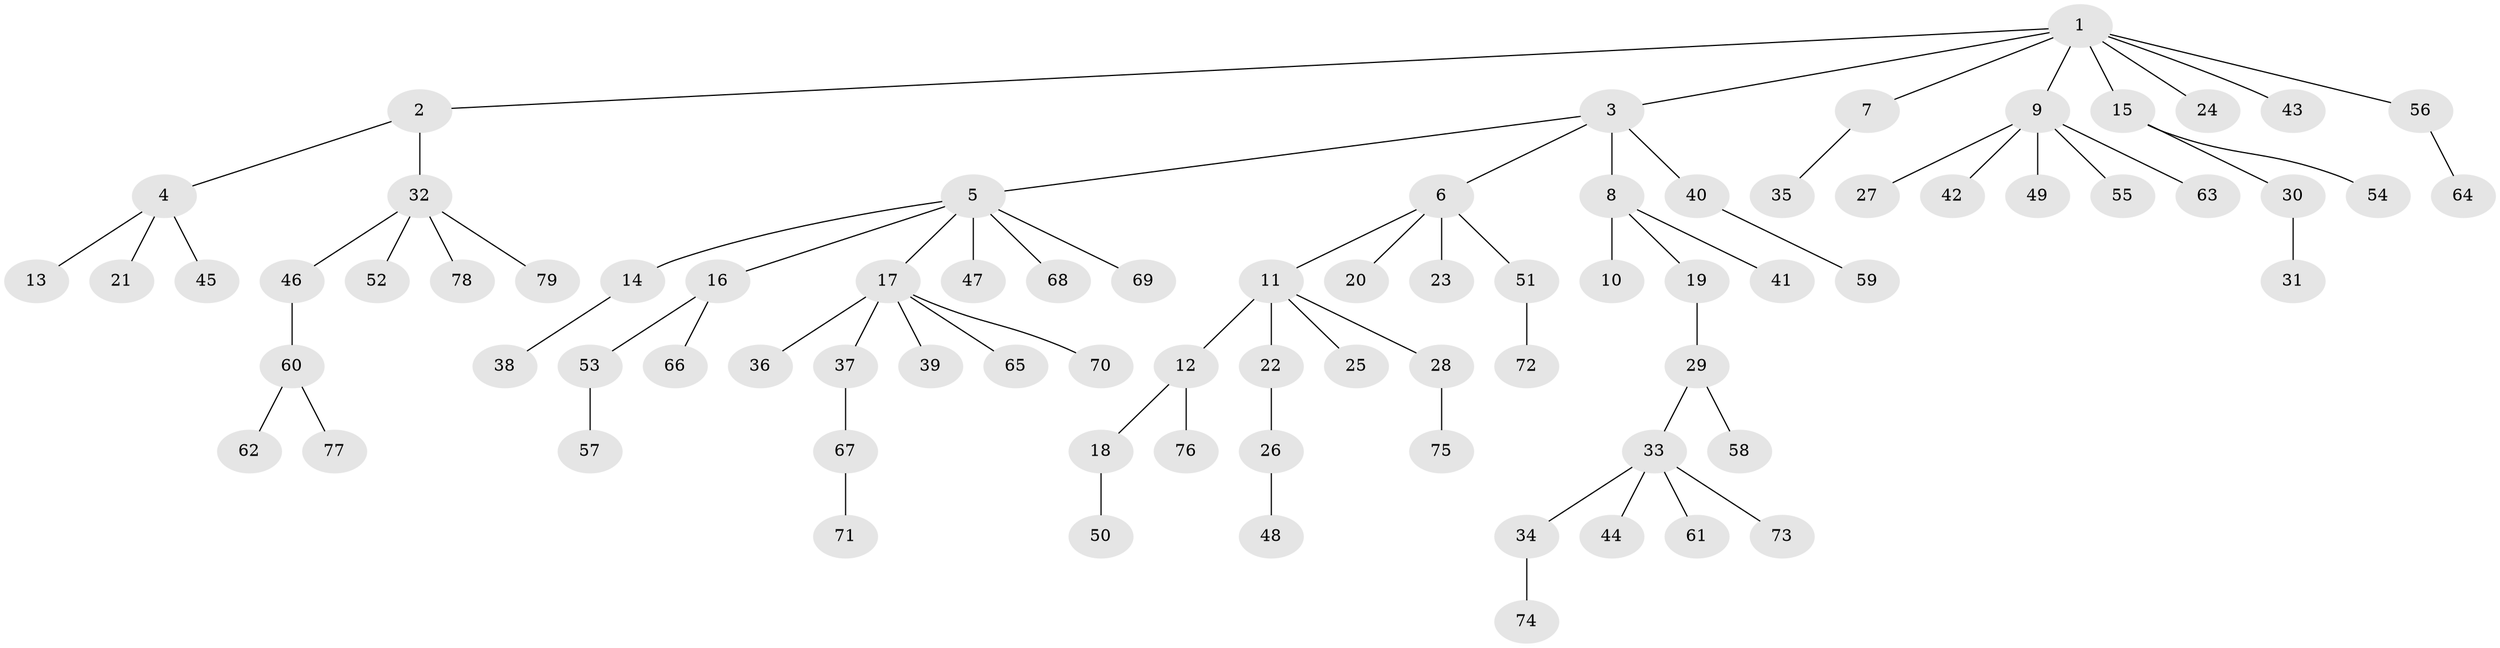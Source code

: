 // Generated by graph-tools (version 1.1) at 2025/26/03/09/25 03:26:30]
// undirected, 79 vertices, 78 edges
graph export_dot {
graph [start="1"]
  node [color=gray90,style=filled];
  1;
  2;
  3;
  4;
  5;
  6;
  7;
  8;
  9;
  10;
  11;
  12;
  13;
  14;
  15;
  16;
  17;
  18;
  19;
  20;
  21;
  22;
  23;
  24;
  25;
  26;
  27;
  28;
  29;
  30;
  31;
  32;
  33;
  34;
  35;
  36;
  37;
  38;
  39;
  40;
  41;
  42;
  43;
  44;
  45;
  46;
  47;
  48;
  49;
  50;
  51;
  52;
  53;
  54;
  55;
  56;
  57;
  58;
  59;
  60;
  61;
  62;
  63;
  64;
  65;
  66;
  67;
  68;
  69;
  70;
  71;
  72;
  73;
  74;
  75;
  76;
  77;
  78;
  79;
  1 -- 2;
  1 -- 3;
  1 -- 7;
  1 -- 9;
  1 -- 15;
  1 -- 24;
  1 -- 43;
  1 -- 56;
  2 -- 4;
  2 -- 32;
  3 -- 5;
  3 -- 6;
  3 -- 8;
  3 -- 40;
  4 -- 13;
  4 -- 21;
  4 -- 45;
  5 -- 14;
  5 -- 16;
  5 -- 17;
  5 -- 47;
  5 -- 68;
  5 -- 69;
  6 -- 11;
  6 -- 20;
  6 -- 23;
  6 -- 51;
  7 -- 35;
  8 -- 10;
  8 -- 19;
  8 -- 41;
  9 -- 27;
  9 -- 42;
  9 -- 49;
  9 -- 55;
  9 -- 63;
  11 -- 12;
  11 -- 22;
  11 -- 25;
  11 -- 28;
  12 -- 18;
  12 -- 76;
  14 -- 38;
  15 -- 30;
  15 -- 54;
  16 -- 53;
  16 -- 66;
  17 -- 36;
  17 -- 37;
  17 -- 39;
  17 -- 65;
  17 -- 70;
  18 -- 50;
  19 -- 29;
  22 -- 26;
  26 -- 48;
  28 -- 75;
  29 -- 33;
  29 -- 58;
  30 -- 31;
  32 -- 46;
  32 -- 52;
  32 -- 78;
  32 -- 79;
  33 -- 34;
  33 -- 44;
  33 -- 61;
  33 -- 73;
  34 -- 74;
  37 -- 67;
  40 -- 59;
  46 -- 60;
  51 -- 72;
  53 -- 57;
  56 -- 64;
  60 -- 62;
  60 -- 77;
  67 -- 71;
}
